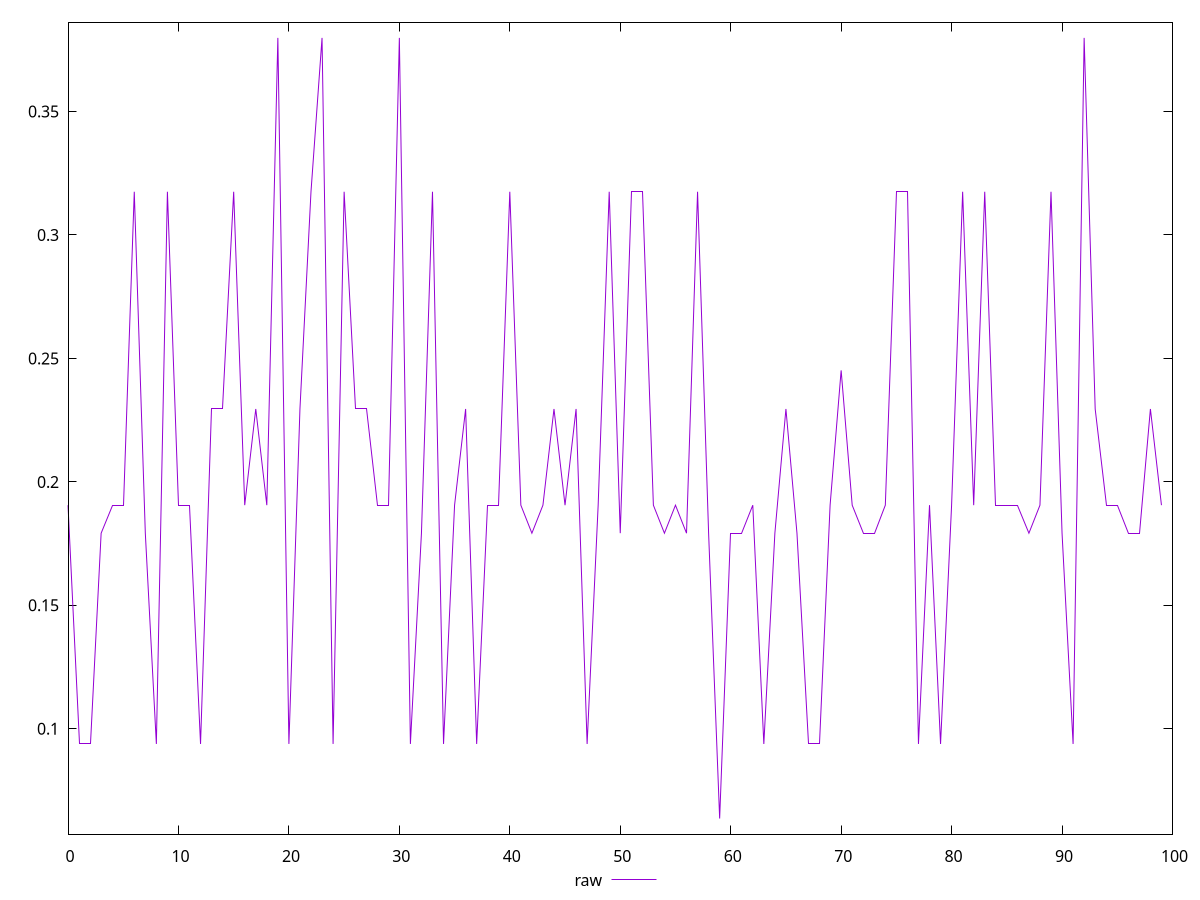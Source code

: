 reset
set terminal svg size 640, 490
set output "reprap/cumulative-layout-shift/samples/pages+cached+noadtech/raw/values.svg"

$raw <<EOF
0 0.1905707836151123
1 0.0938739013671875
2 0.0938739013671875
3 0.17922065734863282
4 0.1905707836151123
5 0.1905707836151123
6 0.31750728607177736
7 0.17922065734863282
8 0.0938739013671875
9 0.31750728607177736
10 0.1905707836151123
11 0.1905707836151123
12 0.0938739013671875
13 0.2295330810546875
14 0.2295330810546875
15 0.31750728607177736
16 0.1905707836151123
17 0.2295330810546875
18 0.1905707836151123
19 0.3797997665405274
20 0.0938739013671875
21 0.2295330810546875
22 0.31750728607177736
23 0.3797997665405274
24 0.0938739013671875
25 0.31750728607177736
26 0.2295330810546875
27 0.2295330810546875
28 0.1905707836151123
29 0.1905707836151123
30 0.3797997665405274
31 0.0938739013671875
32 0.17922065734863282
33 0.31750728607177736
34 0.0938739013671875
35 0.1905707836151123
36 0.2295330810546875
37 0.0938739013671875
38 0.1905707836151123
39 0.1905707836151123
40 0.31750728607177736
41 0.1905707836151123
42 0.17922065734863282
43 0.1905707836151123
44 0.2295330810546875
45 0.1905707836151123
46 0.2295330810546875
47 0.0938739013671875
48 0.1905707836151123
49 0.31750728607177736
50 0.17922065734863282
51 0.31750728607177736
52 0.31750728607177736
53 0.1905707836151123
54 0.17922065734863282
55 0.1905707836151123
56 0.17922065734863282
57 0.31750728607177736
58 0.17922065734863282
59 0.0636767578125
60 0.17922065734863282
61 0.17922065734863282
62 0.1905707836151123
63 0.0938739013671875
64 0.17922065734863282
65 0.2295330810546875
66 0.17922065734863282
67 0.0938739013671875
68 0.0938739013671875
69 0.1905707836151123
70 0.24516444206237795
71 0.1905707836151123
72 0.17922065734863282
73 0.17922065734863282
74 0.1905707836151123
75 0.31750728607177736
76 0.31750728607177736
77 0.0938739013671875
78 0.1905707836151123
79 0.0938739013671875
80 0.1905707836151123
81 0.31750728607177736
82 0.1905707836151123
83 0.31750728607177736
84 0.1905707836151123
85 0.1905707836151123
86 0.1905707836151123
87 0.17922065734863282
88 0.1905707836151123
89 0.31750728607177736
90 0.17922065734863282
91 0.0938739013671875
92 0.3797997665405274
93 0.2295330810546875
94 0.1905707836151123
95 0.1905707836151123
96 0.17922065734863282
97 0.17922065734863282
98 0.2295330810546875
99 0.1905707836151123
EOF

set key outside below
set yrange [0.05735429763793945:0.38612222671508795]

plot \
  $raw title "raw" with line, \


reset